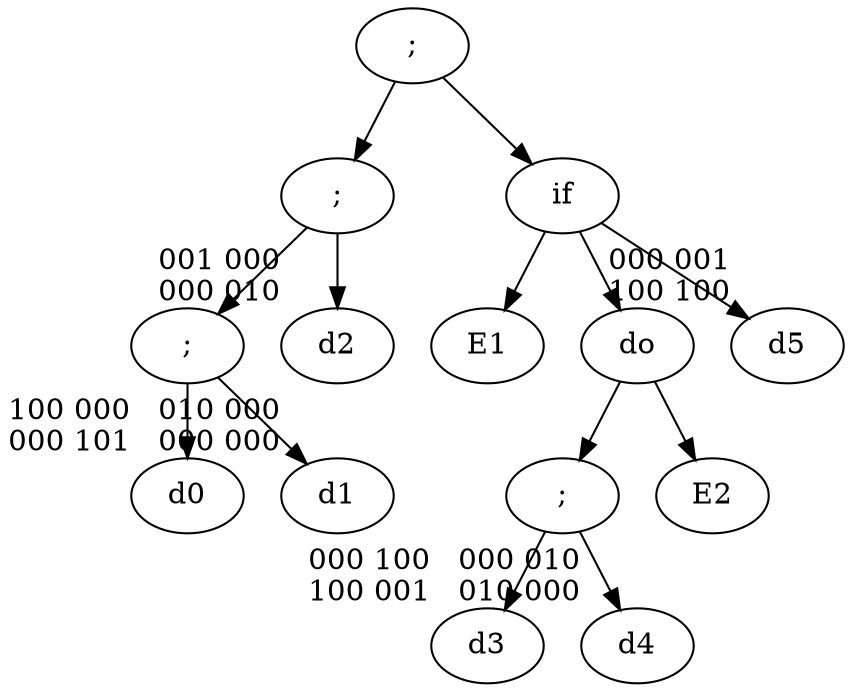 digraph {
    s0[label=";"];
    d0[xlabel="100 000\n000 101"];
    s0 -> d0, d1;
    s1[label=";"];
    d1[xlabel="010 000\n000 000"];
    d2[xlabel="001 000\n000 010"];
    s1 -> s0,d2;
    s2[label=";"];
    s2 -> s1,if;
    if -> E1,do,d5;
    s3[label=";"]
    do -> s3,E2;
    d3[xlabel="000 100\n100 001"];
    d4[xlabel="000 010\n010 000"];
    d5[xlabel="000 001\n100 100"];
    s3 -> d3,d4;
}
